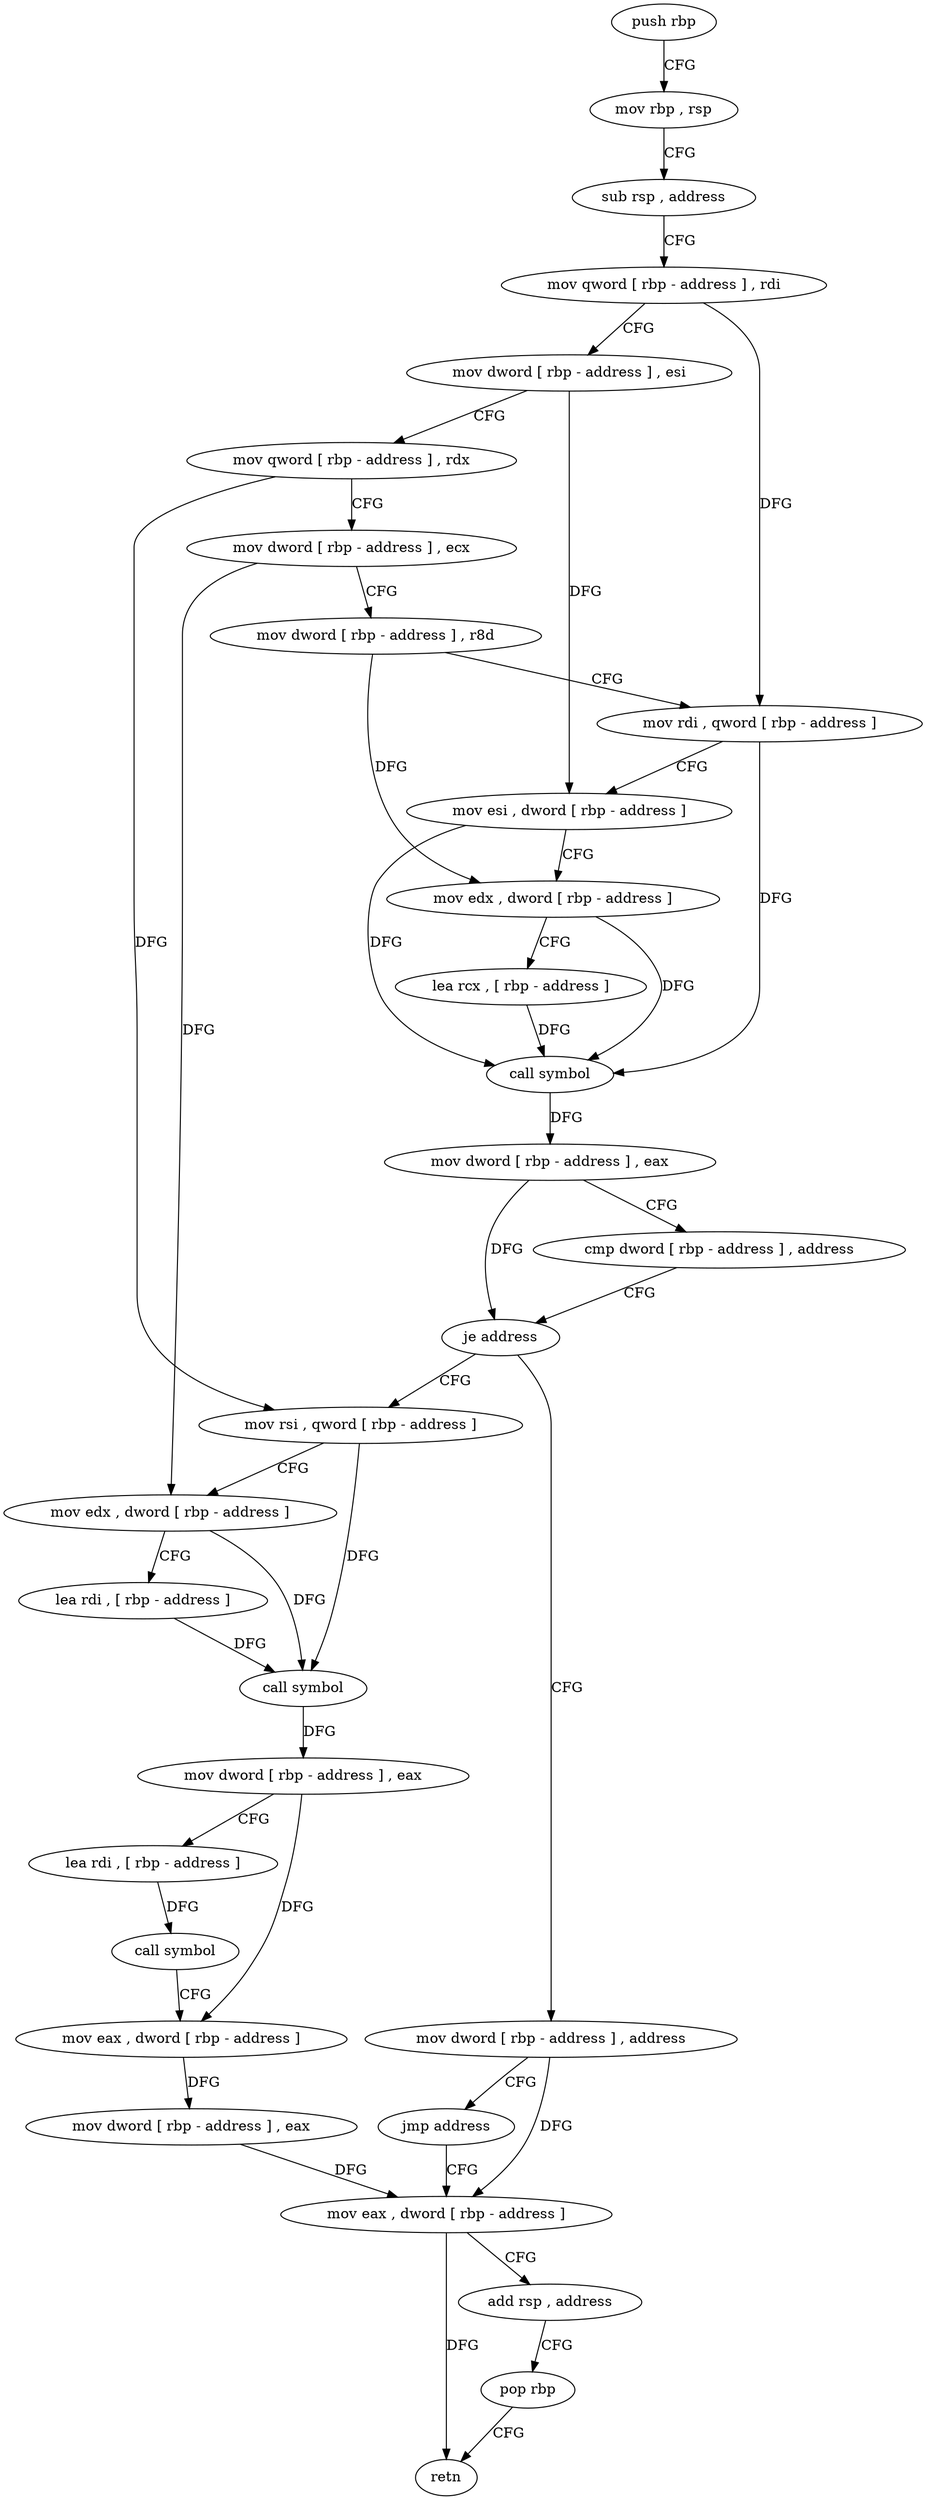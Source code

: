 digraph "func" {
"370096" [label = "push rbp" ]
"370097" [label = "mov rbp , rsp" ]
"370100" [label = "sub rsp , address" ]
"370104" [label = "mov qword [ rbp - address ] , rdi" ]
"370108" [label = "mov dword [ rbp - address ] , esi" ]
"370111" [label = "mov qword [ rbp - address ] , rdx" ]
"370115" [label = "mov dword [ rbp - address ] , ecx" ]
"370118" [label = "mov dword [ rbp - address ] , r8d" ]
"370122" [label = "mov rdi , qword [ rbp - address ]" ]
"370126" [label = "mov esi , dword [ rbp - address ]" ]
"370129" [label = "mov edx , dword [ rbp - address ]" ]
"370132" [label = "lea rcx , [ rbp - address ]" ]
"370136" [label = "call symbol" ]
"370141" [label = "mov dword [ rbp - address ] , eax" ]
"370144" [label = "cmp dword [ rbp - address ] , address" ]
"370148" [label = "je address" ]
"370166" [label = "mov rsi , qword [ rbp - address ]" ]
"370154" [label = "mov dword [ rbp - address ] , address" ]
"370170" [label = "mov edx , dword [ rbp - address ]" ]
"370173" [label = "lea rdi , [ rbp - address ]" ]
"370177" [label = "call symbol" ]
"370182" [label = "mov dword [ rbp - address ] , eax" ]
"370185" [label = "lea rdi , [ rbp - address ]" ]
"370189" [label = "call symbol" ]
"370194" [label = "mov eax , dword [ rbp - address ]" ]
"370197" [label = "mov dword [ rbp - address ] , eax" ]
"370200" [label = "mov eax , dword [ rbp - address ]" ]
"370161" [label = "jmp address" ]
"370203" [label = "add rsp , address" ]
"370207" [label = "pop rbp" ]
"370208" [label = "retn" ]
"370096" -> "370097" [ label = "CFG" ]
"370097" -> "370100" [ label = "CFG" ]
"370100" -> "370104" [ label = "CFG" ]
"370104" -> "370108" [ label = "CFG" ]
"370104" -> "370122" [ label = "DFG" ]
"370108" -> "370111" [ label = "CFG" ]
"370108" -> "370126" [ label = "DFG" ]
"370111" -> "370115" [ label = "CFG" ]
"370111" -> "370166" [ label = "DFG" ]
"370115" -> "370118" [ label = "CFG" ]
"370115" -> "370170" [ label = "DFG" ]
"370118" -> "370122" [ label = "CFG" ]
"370118" -> "370129" [ label = "DFG" ]
"370122" -> "370126" [ label = "CFG" ]
"370122" -> "370136" [ label = "DFG" ]
"370126" -> "370129" [ label = "CFG" ]
"370126" -> "370136" [ label = "DFG" ]
"370129" -> "370132" [ label = "CFG" ]
"370129" -> "370136" [ label = "DFG" ]
"370132" -> "370136" [ label = "DFG" ]
"370136" -> "370141" [ label = "DFG" ]
"370141" -> "370144" [ label = "CFG" ]
"370141" -> "370148" [ label = "DFG" ]
"370144" -> "370148" [ label = "CFG" ]
"370148" -> "370166" [ label = "CFG" ]
"370148" -> "370154" [ label = "CFG" ]
"370166" -> "370170" [ label = "CFG" ]
"370166" -> "370177" [ label = "DFG" ]
"370154" -> "370161" [ label = "CFG" ]
"370154" -> "370200" [ label = "DFG" ]
"370170" -> "370173" [ label = "CFG" ]
"370170" -> "370177" [ label = "DFG" ]
"370173" -> "370177" [ label = "DFG" ]
"370177" -> "370182" [ label = "DFG" ]
"370182" -> "370185" [ label = "CFG" ]
"370182" -> "370194" [ label = "DFG" ]
"370185" -> "370189" [ label = "DFG" ]
"370189" -> "370194" [ label = "CFG" ]
"370194" -> "370197" [ label = "DFG" ]
"370197" -> "370200" [ label = "DFG" ]
"370200" -> "370203" [ label = "CFG" ]
"370200" -> "370208" [ label = "DFG" ]
"370161" -> "370200" [ label = "CFG" ]
"370203" -> "370207" [ label = "CFG" ]
"370207" -> "370208" [ label = "CFG" ]
}
